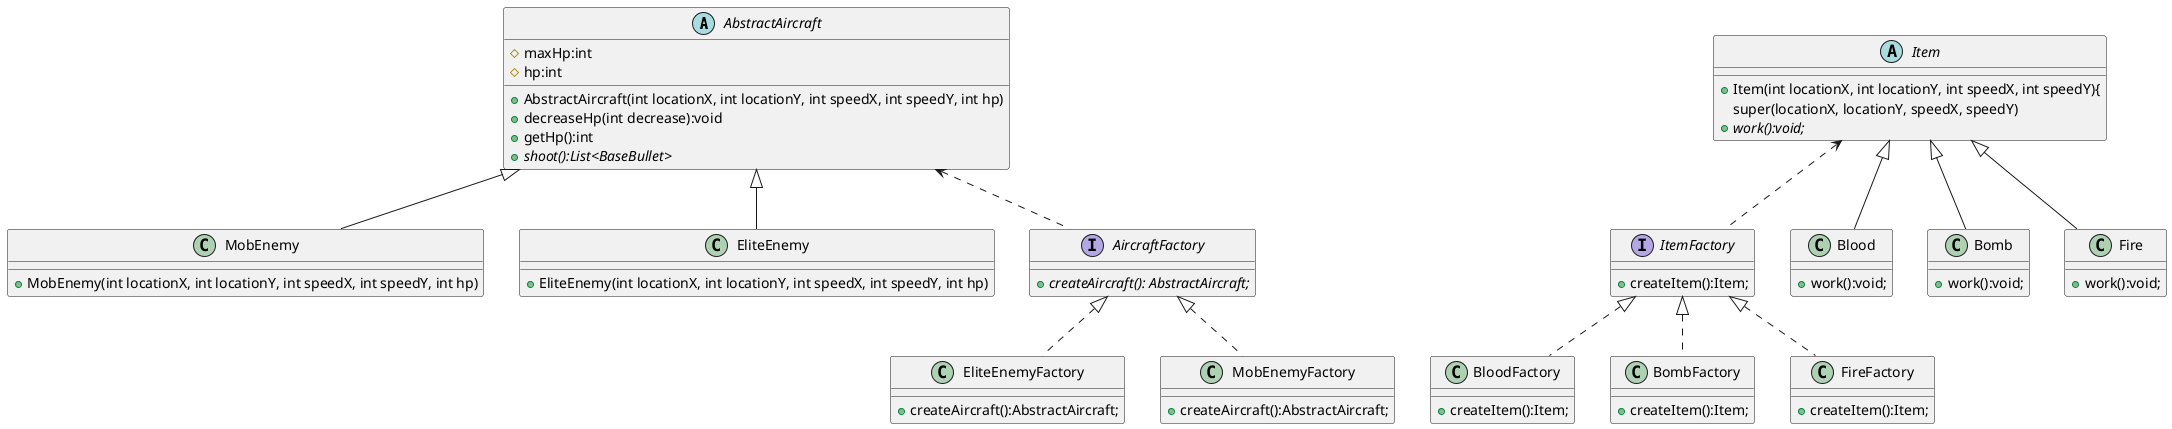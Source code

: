 @startuml
abstract class AbstractAircraft{
    # maxHp:int
    # hp:int
    + AbstractAircraft(int locationX, int locationY, int speedX, int speedY, int hp)
    + decreaseHp(int decrease):void
    + getHp():int
    + {abstract} shoot():List<BaseBullet>
}
class MobEnemy{
    + MobEnemy(int locationX, int locationY, int speedX, int speedY, int hp)
}
class EliteEnemy{
    + EliteEnemy(int locationX, int locationY, int speedX, int speedY, int hp)
}
interface AircraftFactory{
    +{abstract} createAircraft(): AbstractAircraft;
}
class EliteEnemyFactory{
    + createAircraft():AbstractAircraft;
}
class MobEnemyFactory{
    + createAircraft():AbstractAircraft;
}
AbstractAircraft <|-- MobEnemy
AbstractAircraft <|-- EliteEnemy
AircraftFactory <|.. EliteEnemyFactory
AircraftFactory <|.. MobEnemyFactory
AbstractAircraft <.. AircraftFactory

abstract class Item{
    + Item(int locationX, int locationY, int speedX, int speedY){
            super(locationX, locationY, speedX, speedY)
    + {abstract} work():void;
}
interface ItemFactory{
    + createItem():Item;
}
class BloodFactory{
    + createItem():Item;
}
class BombFactory{
    + createItem():Item;
}
class FireFactory{
    + createItem():Item;
}
class Blood{
    + work():void;
}
class Bomb{
    + work():void;
}
class Fire{
    + work():void;
}
Item <.. ItemFactory
Item <|-- Blood
Item <|-- Bomb
Item <|-- Fire
ItemFactory <|.. BloodFactory
ItemFactory <|.. BombFactory
ItemFactory <|.. FireFactory
@enduml
